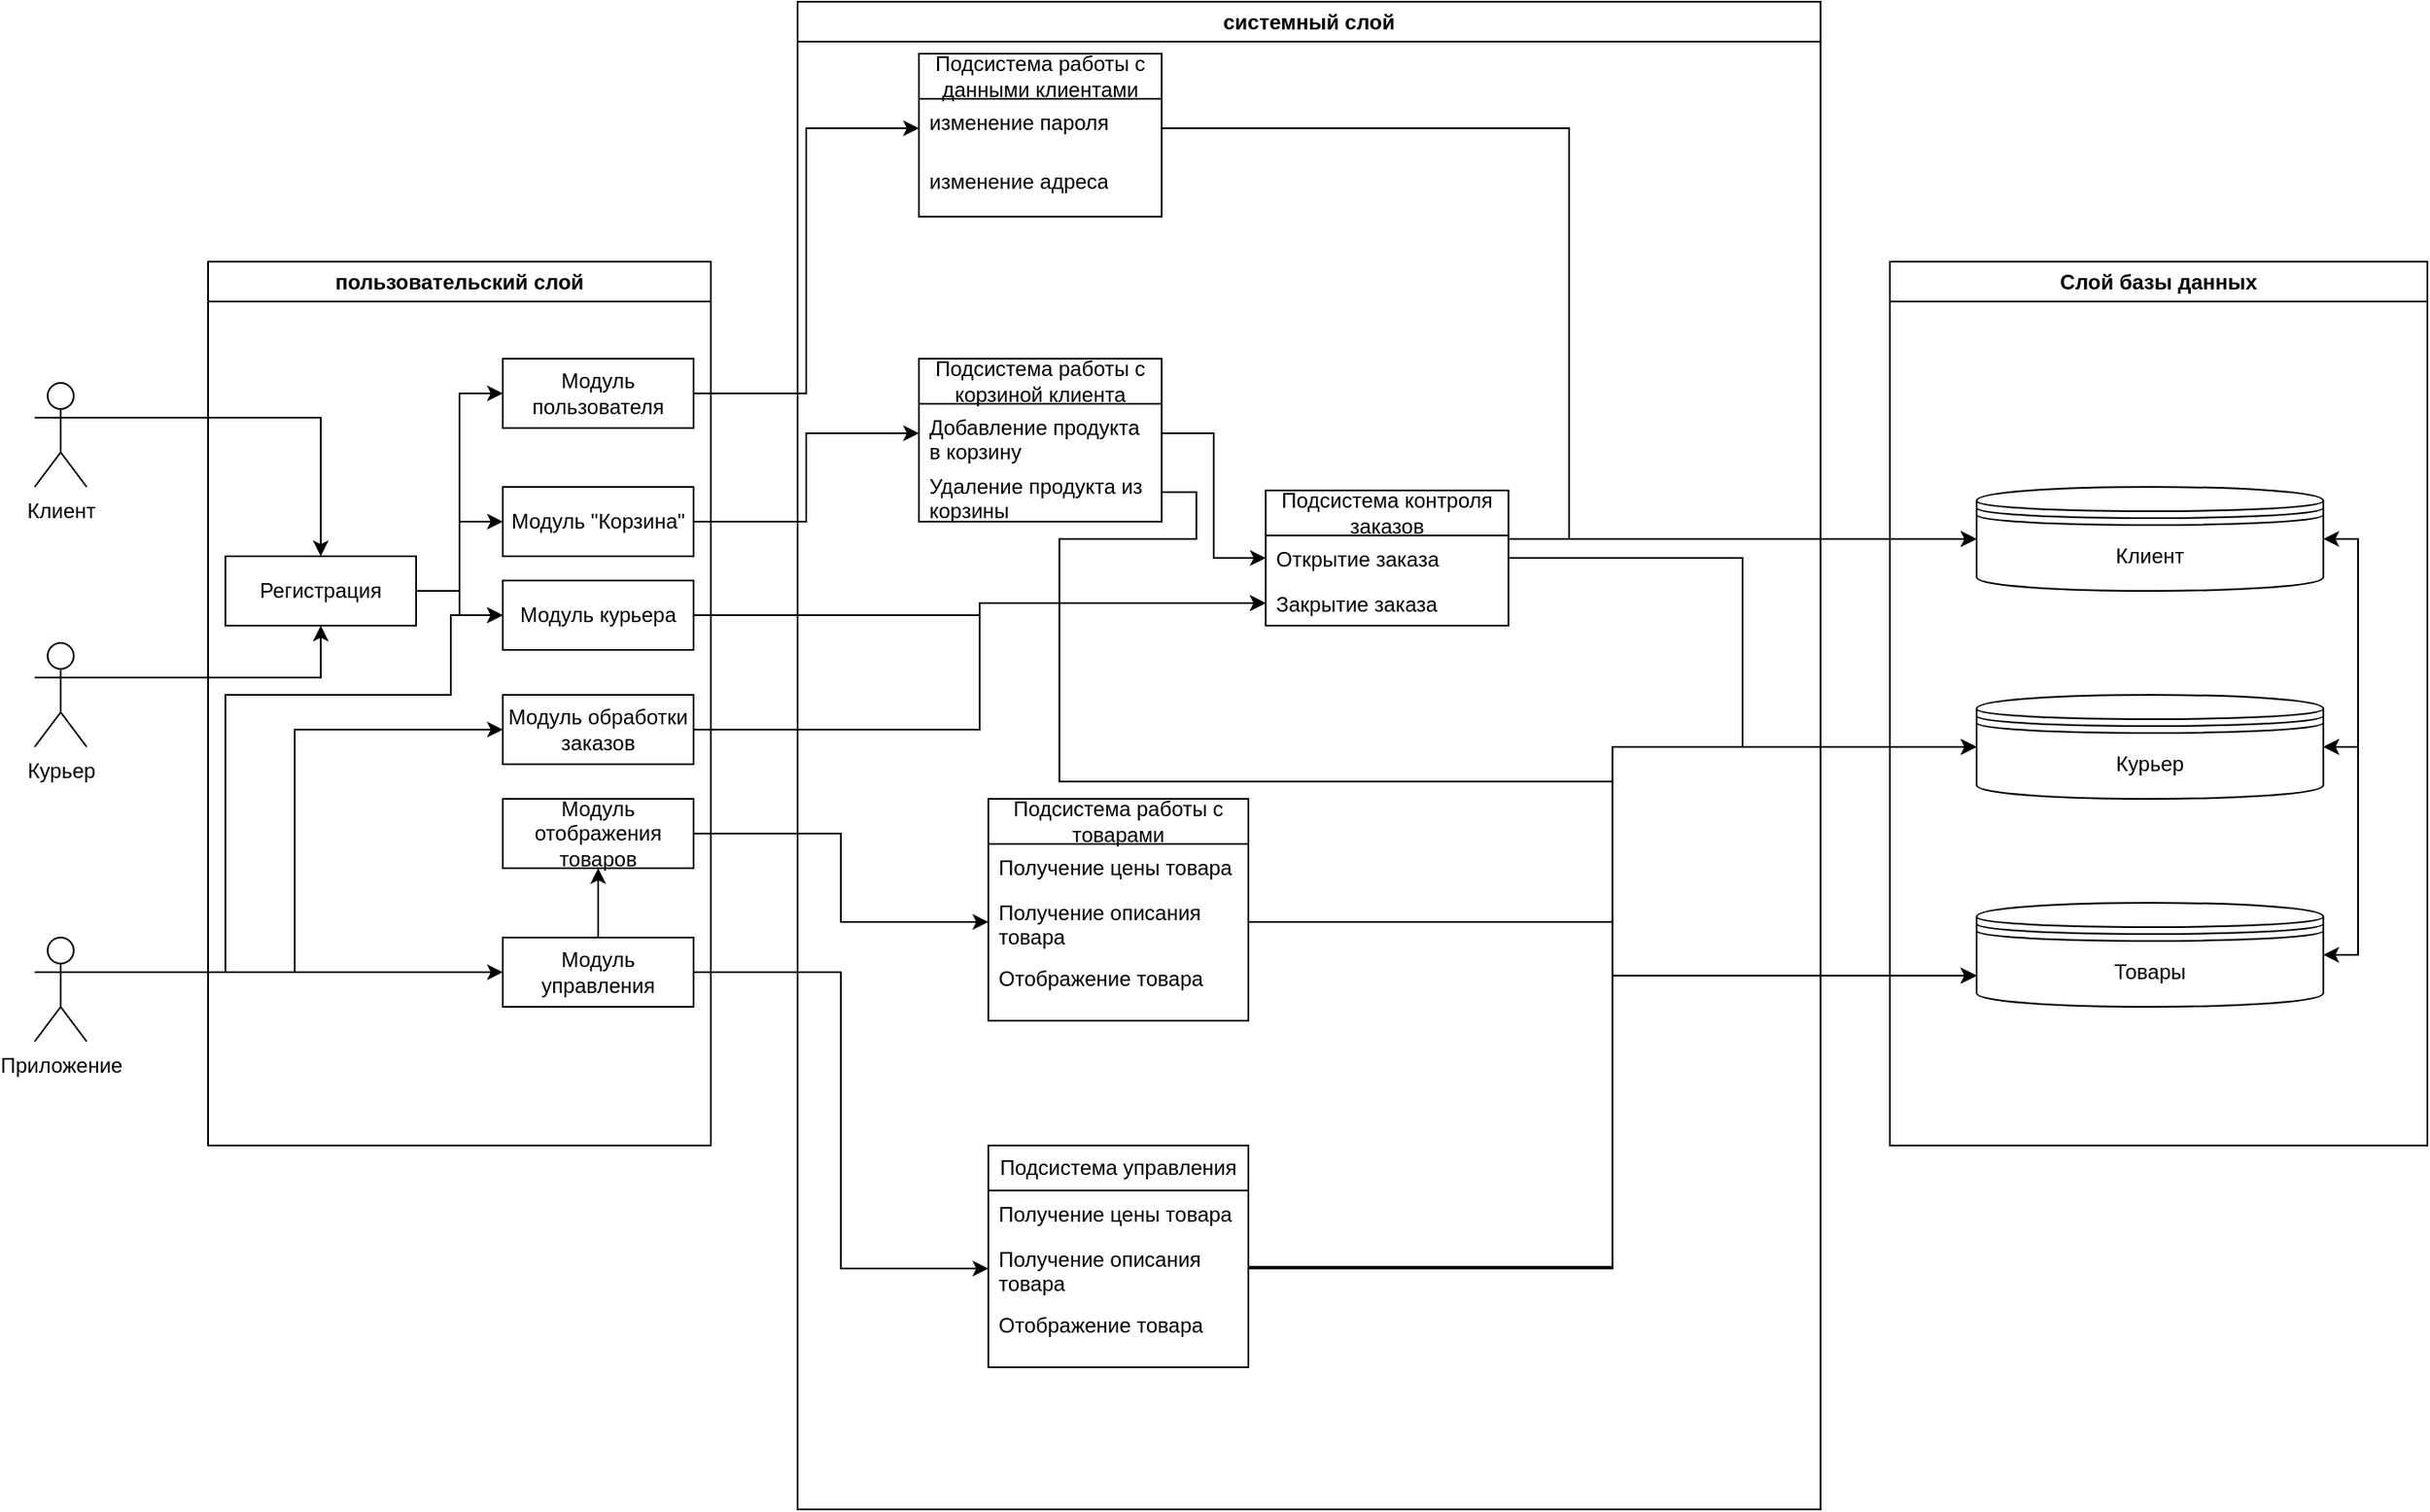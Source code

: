<mxfile version="22.0.8" type="github">
  <diagram name="Страница — 1" id="IaHMr_pDmn5Ov7Nt1VBB">
    <mxGraphModel dx="4014" dy="2827" grid="1" gridSize="10" guides="1" tooltips="1" connect="1" arrows="1" fold="1" page="1" pageScale="1" pageWidth="827" pageHeight="1169" math="0" shadow="0">
      <root>
        <mxCell id="0" />
        <mxCell id="1" parent="0" />
        <mxCell id="iQS3pKAu2kEziGoePXVp-1" style="edgeStyle=orthogonalEdgeStyle;rounded=0;orthogonalLoop=1;jettySize=auto;html=1;exitX=1;exitY=0.333;exitDx=0;exitDy=0;exitPerimeter=0;entryX=0.5;entryY=0;entryDx=0;entryDy=0;" parent="1" source="iQS3pKAu2kEziGoePXVp-2" target="iQS3pKAu2kEziGoePXVp-10" edge="1">
          <mxGeometry relative="1" as="geometry" />
        </mxCell>
        <mxCell id="iQS3pKAu2kEziGoePXVp-2" value="Клиент" style="shape=umlActor;verticalLabelPosition=bottom;verticalAlign=top;html=1;" parent="1" vertex="1">
          <mxGeometry x="10" y="80" width="30" height="60" as="geometry" />
        </mxCell>
        <mxCell id="iQS3pKAu2kEziGoePXVp-3" style="edgeStyle=orthogonalEdgeStyle;rounded=0;orthogonalLoop=1;jettySize=auto;html=1;exitX=1;exitY=0.333;exitDx=0;exitDy=0;exitPerimeter=0;" parent="1" source="iQS3pKAu2kEziGoePXVp-5" edge="1">
          <mxGeometry relative="1" as="geometry">
            <mxPoint x="280" y="420" as="targetPoint" />
          </mxGeometry>
        </mxCell>
        <mxCell id="iQS3pKAu2kEziGoePXVp-4" style="edgeStyle=orthogonalEdgeStyle;rounded=0;orthogonalLoop=1;jettySize=auto;html=1;exitX=1;exitY=0.333;exitDx=0;exitDy=0;exitPerimeter=0;entryX=0;entryY=0.5;entryDx=0;entryDy=0;" parent="1" source="iQS3pKAu2kEziGoePXVp-5" target="iQS3pKAu2kEziGoePXVp-21" edge="1">
          <mxGeometry relative="1" as="geometry">
            <Array as="points">
              <mxPoint x="120" y="420" />
              <mxPoint x="120" y="260" />
              <mxPoint x="250" y="260" />
              <mxPoint x="250" y="214" />
            </Array>
          </mxGeometry>
        </mxCell>
        <mxCell id="GMFBuMF5g0w-1twt46TG-22" style="edgeStyle=orthogonalEdgeStyle;rounded=0;orthogonalLoop=1;jettySize=auto;html=1;exitX=1;exitY=0.333;exitDx=0;exitDy=0;exitPerimeter=0;entryX=0;entryY=0.5;entryDx=0;entryDy=0;" edge="1" parent="1" source="iQS3pKAu2kEziGoePXVp-5" target="GMFBuMF5g0w-1twt46TG-20">
          <mxGeometry relative="1" as="geometry" />
        </mxCell>
        <mxCell id="iQS3pKAu2kEziGoePXVp-5" value="Приложение" style="shape=umlActor;verticalLabelPosition=bottom;verticalAlign=top;html=1;" parent="1" vertex="1">
          <mxGeometry x="10" y="400" width="30" height="60" as="geometry" />
        </mxCell>
        <mxCell id="iQS3pKAu2kEziGoePXVp-6" style="edgeStyle=orthogonalEdgeStyle;rounded=0;orthogonalLoop=1;jettySize=auto;html=1;exitX=1;exitY=0.333;exitDx=0;exitDy=0;exitPerimeter=0;entryX=0.5;entryY=1;entryDx=0;entryDy=0;" parent="1" source="iQS3pKAu2kEziGoePXVp-7" target="iQS3pKAu2kEziGoePXVp-10" edge="1">
          <mxGeometry relative="1" as="geometry">
            <Array as="points">
              <mxPoint x="40" y="250" />
              <mxPoint x="175" y="250" />
            </Array>
          </mxGeometry>
        </mxCell>
        <mxCell id="iQS3pKAu2kEziGoePXVp-7" value="Курьер" style="shape=umlActor;verticalLabelPosition=bottom;verticalAlign=top;html=1;" parent="1" vertex="1">
          <mxGeometry x="10" y="230" width="30" height="60" as="geometry" />
        </mxCell>
        <mxCell id="iQS3pKAu2kEziGoePXVp-8" style="edgeStyle=orthogonalEdgeStyle;rounded=0;orthogonalLoop=1;jettySize=auto;html=1;exitX=1;exitY=0.5;exitDx=0;exitDy=0;entryX=0;entryY=0.5;entryDx=0;entryDy=0;" parent="1" source="iQS3pKAu2kEziGoePXVp-10" target="iQS3pKAu2kEziGoePXVp-21" edge="1">
          <mxGeometry relative="1" as="geometry" />
        </mxCell>
        <mxCell id="iQS3pKAu2kEziGoePXVp-9" style="edgeStyle=orthogonalEdgeStyle;rounded=0;orthogonalLoop=1;jettySize=auto;html=1;exitX=1;exitY=0.5;exitDx=0;exitDy=0;entryX=0;entryY=0.5;entryDx=0;entryDy=0;" parent="1" source="iQS3pKAu2kEziGoePXVp-10" target="iQS3pKAu2kEziGoePXVp-19" edge="1">
          <mxGeometry relative="1" as="geometry" />
        </mxCell>
        <mxCell id="GMFBuMF5g0w-1twt46TG-2" style="edgeStyle=orthogonalEdgeStyle;rounded=0;orthogonalLoop=1;jettySize=auto;html=1;exitX=1;exitY=0.5;exitDx=0;exitDy=0;entryX=0;entryY=0.5;entryDx=0;entryDy=0;" edge="1" parent="1" source="iQS3pKAu2kEziGoePXVp-10" target="GMFBuMF5g0w-1twt46TG-1">
          <mxGeometry relative="1" as="geometry" />
        </mxCell>
        <mxCell id="iQS3pKAu2kEziGoePXVp-10" value="Регистрация" style="html=1;whiteSpace=wrap;" parent="1" vertex="1">
          <mxGeometry x="120" y="180" width="110" height="40" as="geometry" />
        </mxCell>
        <mxCell id="iQS3pKAu2kEziGoePXVp-12" style="edgeStyle=orthogonalEdgeStyle;rounded=0;orthogonalLoop=1;jettySize=auto;html=1;exitX=1;exitY=0.5;exitDx=0;exitDy=0;entryX=1;entryY=0.5;entryDx=0;entryDy=0;startArrow=classic;startFill=1;" parent="1" source="iQS3pKAu2kEziGoePXVp-13" target="iQS3pKAu2kEziGoePXVp-14" edge="1">
          <mxGeometry relative="1" as="geometry" />
        </mxCell>
        <mxCell id="iQS3pKAu2kEziGoePXVp-13" value="Клиент" style="shape=datastore;whiteSpace=wrap;html=1;" parent="1" vertex="1">
          <mxGeometry x="1130" y="140" width="200" height="60" as="geometry" />
        </mxCell>
        <mxCell id="iQS3pKAu2kEziGoePXVp-14" value="Курьер" style="shape=datastore;whiteSpace=wrap;html=1;" parent="1" vertex="1">
          <mxGeometry x="1130" y="260" width="200" height="60" as="geometry" />
        </mxCell>
        <mxCell id="iQS3pKAu2kEziGoePXVp-15" style="edgeStyle=orthogonalEdgeStyle;rounded=0;orthogonalLoop=1;jettySize=auto;html=1;exitX=1;exitY=0.5;exitDx=0;exitDy=0;entryX=1;entryY=0.5;entryDx=0;entryDy=0;startArrow=classic;startFill=1;" parent="1" source="iQS3pKAu2kEziGoePXVp-17" target="iQS3pKAu2kEziGoePXVp-14" edge="1">
          <mxGeometry relative="1" as="geometry" />
        </mxCell>
        <mxCell id="iQS3pKAu2kEziGoePXVp-16" style="edgeStyle=orthogonalEdgeStyle;rounded=0;orthogonalLoop=1;jettySize=auto;html=1;exitX=0;exitY=0.7;exitDx=0;exitDy=0;entryX=1;entryY=0.5;entryDx=0;entryDy=0;startArrow=classic;startFill=1;endArrow=none;endFill=0;" parent="1" source="iQS3pKAu2kEziGoePXVp-17" target="iQS3pKAu2kEziGoePXVp-30" edge="1">
          <mxGeometry relative="1" as="geometry">
            <mxPoint x="600" y="170" as="targetPoint" />
            <Array as="points">
              <mxPoint x="920" y="422" />
              <mxPoint x="920" y="310" />
              <mxPoint x="601" y="310" />
              <mxPoint x="601" y="170" />
              <mxPoint x="680" y="170" />
              <mxPoint x="680" y="143" />
            </Array>
          </mxGeometry>
        </mxCell>
        <mxCell id="iQS3pKAu2kEziGoePXVp-17" value="Товары" style="shape=datastore;whiteSpace=wrap;html=1;" parent="1" vertex="1">
          <mxGeometry x="1130" y="380" width="200" height="60" as="geometry" />
        </mxCell>
        <mxCell id="iQS3pKAu2kEziGoePXVp-18" style="edgeStyle=orthogonalEdgeStyle;rounded=0;orthogonalLoop=1;jettySize=auto;html=1;exitX=1;exitY=0.5;exitDx=0;exitDy=0;entryX=0;entryY=0.5;entryDx=0;entryDy=0;" parent="1" source="iQS3pKAu2kEziGoePXVp-19" target="GMFBuMF5g0w-1twt46TG-7" edge="1">
          <mxGeometry relative="1" as="geometry">
            <mxPoint x="470" y="86" as="targetPoint" />
          </mxGeometry>
        </mxCell>
        <mxCell id="iQS3pKAu2kEziGoePXVp-20" style="edgeStyle=orthogonalEdgeStyle;rounded=0;orthogonalLoop=1;jettySize=auto;html=1;exitX=1;exitY=0.5;exitDx=0;exitDy=0;entryX=0;entryY=0.5;entryDx=0;entryDy=0;" parent="1" source="iQS3pKAu2kEziGoePXVp-21" target="iQS3pKAu2kEziGoePXVp-33" edge="1">
          <mxGeometry relative="1" as="geometry" />
        </mxCell>
        <mxCell id="iQS3pKAu2kEziGoePXVp-22" style="edgeStyle=orthogonalEdgeStyle;rounded=0;orthogonalLoop=1;jettySize=auto;html=1;exitX=0.5;exitY=0;exitDx=0;exitDy=0;entryX=0.5;entryY=1;entryDx=0;entryDy=0;" parent="1" source="iQS3pKAu2kEziGoePXVp-23" target="iQS3pKAu2kEziGoePXVp-25" edge="1">
          <mxGeometry relative="1" as="geometry" />
        </mxCell>
        <mxCell id="GMFBuMF5g0w-1twt46TG-16" style="edgeStyle=orthogonalEdgeStyle;rounded=0;orthogonalLoop=1;jettySize=auto;html=1;exitX=1;exitY=0.5;exitDx=0;exitDy=0;" edge="1" parent="1" source="iQS3pKAu2kEziGoePXVp-23" target="GMFBuMF5g0w-1twt46TG-14">
          <mxGeometry relative="1" as="geometry" />
        </mxCell>
        <mxCell id="iQS3pKAu2kEziGoePXVp-23" value="Модуль управления" style="html=1;whiteSpace=wrap;" parent="1" vertex="1">
          <mxGeometry x="280" y="400" width="110" height="40" as="geometry" />
        </mxCell>
        <mxCell id="iQS3pKAu2kEziGoePXVp-24" value="пользовательский слой" style="swimlane;whiteSpace=wrap;html=1;" parent="1" vertex="1">
          <mxGeometry x="110" y="10" width="290" height="510" as="geometry" />
        </mxCell>
        <mxCell id="iQS3pKAu2kEziGoePXVp-25" value="Модуль отображения товаров" style="html=1;whiteSpace=wrap;" parent="iQS3pKAu2kEziGoePXVp-24" vertex="1">
          <mxGeometry x="170" y="310" width="110" height="40" as="geometry" />
        </mxCell>
        <mxCell id="iQS3pKAu2kEziGoePXVp-19" value="Модуль пользователя&lt;br&gt;" style="html=1;whiteSpace=wrap;" parent="iQS3pKAu2kEziGoePXVp-24" vertex="1">
          <mxGeometry x="170" y="56" width="110" height="40" as="geometry" />
        </mxCell>
        <mxCell id="GMFBuMF5g0w-1twt46TG-1" value="Модуль &quot;Корзина&quot;" style="html=1;whiteSpace=wrap;" vertex="1" parent="iQS3pKAu2kEziGoePXVp-24">
          <mxGeometry x="170" y="130" width="110" height="40" as="geometry" />
        </mxCell>
        <mxCell id="iQS3pKAu2kEziGoePXVp-21" value="Модуль курьера" style="html=1;whiteSpace=wrap;" parent="iQS3pKAu2kEziGoePXVp-24" vertex="1">
          <mxGeometry x="170" y="184" width="110" height="40" as="geometry" />
        </mxCell>
        <mxCell id="GMFBuMF5g0w-1twt46TG-20" value="Модуль обработки заказов" style="html=1;whiteSpace=wrap;" vertex="1" parent="iQS3pKAu2kEziGoePXVp-24">
          <mxGeometry x="170" y="250" width="110" height="40" as="geometry" />
        </mxCell>
        <mxCell id="iQS3pKAu2kEziGoePXVp-27" value="Слой базы данных" style="swimlane;whiteSpace=wrap;html=1;" parent="1" vertex="1">
          <mxGeometry x="1080" y="10" width="310" height="510" as="geometry" />
        </mxCell>
        <mxCell id="iQS3pKAu2kEziGoePXVp-28" value="Подсистема работы с корзиной клиента" style="swimlane;fontStyle=0;childLayout=stackLayout;horizontal=1;startSize=26;fillColor=none;horizontalStack=0;resizeParent=1;resizeParentMax=0;resizeLast=0;collapsible=1;marginBottom=0;whiteSpace=wrap;html=1;" parent="1" vertex="1">
          <mxGeometry x="520" y="66" width="140" height="94" as="geometry" />
        </mxCell>
        <mxCell id="iQS3pKAu2kEziGoePXVp-29" value="Добавление продукта в корзину" style="text;strokeColor=none;fillColor=none;align=left;verticalAlign=top;spacingLeft=4;spacingRight=4;overflow=hidden;rotatable=0;points=[[0,0.5],[1,0.5]];portConstraint=eastwest;whiteSpace=wrap;html=1;" parent="iQS3pKAu2kEziGoePXVp-28" vertex="1">
          <mxGeometry y="26" width="140" height="34" as="geometry" />
        </mxCell>
        <mxCell id="iQS3pKAu2kEziGoePXVp-30" value="Удаление продукта из корзины" style="text;strokeColor=none;fillColor=none;align=left;verticalAlign=top;spacingLeft=4;spacingRight=4;overflow=hidden;rotatable=0;points=[[0,0.5],[1,0.5]];portConstraint=eastwest;whiteSpace=wrap;html=1;" parent="iQS3pKAu2kEziGoePXVp-28" vertex="1">
          <mxGeometry y="60" width="140" height="34" as="geometry" />
        </mxCell>
        <mxCell id="iQS3pKAu2kEziGoePXVp-31" value="Подсистема контроля заказов" style="swimlane;fontStyle=0;childLayout=stackLayout;horizontal=1;startSize=26;fillColor=none;horizontalStack=0;resizeParent=1;resizeParentMax=0;resizeLast=0;collapsible=1;marginBottom=0;whiteSpace=wrap;html=1;" parent="1" vertex="1">
          <mxGeometry x="720" y="142" width="140" height="78" as="geometry" />
        </mxCell>
        <mxCell id="iQS3pKAu2kEziGoePXVp-32" value="Открытие заказа" style="text;strokeColor=none;fillColor=none;align=left;verticalAlign=top;spacingLeft=4;spacingRight=4;overflow=hidden;rotatable=0;points=[[0,0.5],[1,0.5]];portConstraint=eastwest;whiteSpace=wrap;html=1;" parent="iQS3pKAu2kEziGoePXVp-31" vertex="1">
          <mxGeometry y="26" width="140" height="26" as="geometry" />
        </mxCell>
        <mxCell id="iQS3pKAu2kEziGoePXVp-33" value="Закрытие заказа" style="text;strokeColor=none;fillColor=none;align=left;verticalAlign=top;spacingLeft=4;spacingRight=4;overflow=hidden;rotatable=0;points=[[0,0.5],[1,0.5]];portConstraint=eastwest;whiteSpace=wrap;html=1;" parent="iQS3pKAu2kEziGoePXVp-31" vertex="1">
          <mxGeometry y="52" width="140" height="26" as="geometry" />
        </mxCell>
        <mxCell id="iQS3pKAu2kEziGoePXVp-34" value="Подсистема работы с товарами" style="swimlane;fontStyle=0;childLayout=stackLayout;horizontal=1;startSize=26;fillColor=none;horizontalStack=0;resizeParent=1;resizeParentMax=0;resizeLast=0;collapsible=1;marginBottom=0;whiteSpace=wrap;html=1;" parent="1" vertex="1">
          <mxGeometry x="560" y="320" width="150" height="128" as="geometry" />
        </mxCell>
        <mxCell id="iQS3pKAu2kEziGoePXVp-35" value="Получение цены товара" style="text;strokeColor=none;fillColor=none;align=left;verticalAlign=top;spacingLeft=4;spacingRight=4;overflow=hidden;rotatable=0;points=[[0,0.5],[1,0.5]];portConstraint=eastwest;whiteSpace=wrap;html=1;" parent="iQS3pKAu2kEziGoePXVp-34" vertex="1">
          <mxGeometry y="26" width="150" height="26" as="geometry" />
        </mxCell>
        <mxCell id="iQS3pKAu2kEziGoePXVp-36" value="Получение описания товара&lt;br&gt;" style="text;strokeColor=none;fillColor=none;align=left;verticalAlign=top;spacingLeft=4;spacingRight=4;overflow=hidden;rotatable=0;points=[[0,0.5],[1,0.5]];portConstraint=eastwest;whiteSpace=wrap;html=1;" parent="iQS3pKAu2kEziGoePXVp-34" vertex="1">
          <mxGeometry y="52" width="150" height="38" as="geometry" />
        </mxCell>
        <mxCell id="iQS3pKAu2kEziGoePXVp-37" value="Отображение товара" style="text;strokeColor=none;fillColor=none;align=left;verticalAlign=top;spacingLeft=4;spacingRight=4;overflow=hidden;rotatable=0;points=[[0,0.5],[1,0.5]];portConstraint=eastwest;whiteSpace=wrap;html=1;" parent="iQS3pKAu2kEziGoePXVp-34" vertex="1">
          <mxGeometry y="90" width="150" height="38" as="geometry" />
        </mxCell>
        <mxCell id="iQS3pKAu2kEziGoePXVp-38" style="edgeStyle=orthogonalEdgeStyle;rounded=0;orthogonalLoop=1;jettySize=auto;html=1;exitX=1;exitY=0.5;exitDx=0;exitDy=0;entryX=0;entryY=0.5;entryDx=0;entryDy=0;" parent="1" source="iQS3pKAu2kEziGoePXVp-25" target="iQS3pKAu2kEziGoePXVp-36" edge="1">
          <mxGeometry relative="1" as="geometry" />
        </mxCell>
        <mxCell id="iQS3pKAu2kEziGoePXVp-39" style="edgeStyle=orthogonalEdgeStyle;rounded=0;orthogonalLoop=1;jettySize=auto;html=1;exitX=1;exitY=0.5;exitDx=0;exitDy=0;entryX=0;entryY=0.5;entryDx=0;entryDy=0;" parent="1" source="iQS3pKAu2kEziGoePXVp-29" target="iQS3pKAu2kEziGoePXVp-32" edge="1">
          <mxGeometry relative="1" as="geometry" />
        </mxCell>
        <mxCell id="iQS3pKAu2kEziGoePXVp-40" style="edgeStyle=orthogonalEdgeStyle;rounded=0;orthogonalLoop=1;jettySize=auto;html=1;exitX=1;exitY=0.5;exitDx=0;exitDy=0;entryX=0;entryY=0.7;entryDx=0;entryDy=0;" parent="1" source="iQS3pKAu2kEziGoePXVp-36" target="iQS3pKAu2kEziGoePXVp-17" edge="1">
          <mxGeometry relative="1" as="geometry" />
        </mxCell>
        <mxCell id="iQS3pKAu2kEziGoePXVp-41" style="edgeStyle=orthogonalEdgeStyle;rounded=0;orthogonalLoop=1;jettySize=auto;html=1;exitX=1;exitY=0.5;exitDx=0;exitDy=0;entryX=0;entryY=0.5;entryDx=0;entryDy=0;" parent="1" source="iQS3pKAu2kEziGoePXVp-32" target="iQS3pKAu2kEziGoePXVp-14" edge="1">
          <mxGeometry relative="1" as="geometry" />
        </mxCell>
        <mxCell id="iQS3pKAu2kEziGoePXVp-42" style="edgeStyle=orthogonalEdgeStyle;rounded=0;orthogonalLoop=1;jettySize=auto;html=1;exitX=1;exitY=0.5;exitDx=0;exitDy=0;entryX=0;entryY=0.5;entryDx=0;entryDy=0;" parent="1" source="iQS3pKAu2kEziGoePXVp-32" target="iQS3pKAu2kEziGoePXVp-13" edge="1">
          <mxGeometry relative="1" as="geometry">
            <Array as="points">
              <mxPoint x="860" y="170" />
            </Array>
          </mxGeometry>
        </mxCell>
        <mxCell id="iQS3pKAu2kEziGoePXVp-43" value="системный слой" style="swimlane;whiteSpace=wrap;html=1;startSize=23;" parent="1" vertex="1">
          <mxGeometry x="450" y="-140" width="590" height="870" as="geometry" />
        </mxCell>
        <mxCell id="GMFBuMF5g0w-1twt46TG-6" value="Подсистема работы с данными клиентами" style="swimlane;fontStyle=0;childLayout=stackLayout;horizontal=1;startSize=26;fillColor=none;horizontalStack=0;resizeParent=1;resizeParentMax=0;resizeLast=0;collapsible=1;marginBottom=0;whiteSpace=wrap;html=1;" vertex="1" parent="iQS3pKAu2kEziGoePXVp-43">
          <mxGeometry x="70" y="30" width="140" height="94" as="geometry" />
        </mxCell>
        <mxCell id="GMFBuMF5g0w-1twt46TG-7" value="изменение пароля" style="text;strokeColor=none;fillColor=none;align=left;verticalAlign=top;spacingLeft=4;spacingRight=4;overflow=hidden;rotatable=0;points=[[0,0.5],[1,0.5]];portConstraint=eastwest;whiteSpace=wrap;html=1;" vertex="1" parent="GMFBuMF5g0w-1twt46TG-6">
          <mxGeometry y="26" width="140" height="34" as="geometry" />
        </mxCell>
        <mxCell id="GMFBuMF5g0w-1twt46TG-8" value="изменение адреса" style="text;strokeColor=none;fillColor=none;align=left;verticalAlign=top;spacingLeft=4;spacingRight=4;overflow=hidden;rotatable=0;points=[[0,0.5],[1,0.5]];portConstraint=eastwest;whiteSpace=wrap;html=1;" vertex="1" parent="GMFBuMF5g0w-1twt46TG-6">
          <mxGeometry y="60" width="140" height="34" as="geometry" />
        </mxCell>
        <mxCell id="GMFBuMF5g0w-1twt46TG-12" value="Подсистема управления" style="swimlane;fontStyle=0;childLayout=stackLayout;horizontal=1;startSize=26;fillColor=none;horizontalStack=0;resizeParent=1;resizeParentMax=0;resizeLast=0;collapsible=1;marginBottom=0;whiteSpace=wrap;html=1;" vertex="1" parent="iQS3pKAu2kEziGoePXVp-43">
          <mxGeometry x="110" y="660" width="150" height="128" as="geometry" />
        </mxCell>
        <mxCell id="GMFBuMF5g0w-1twt46TG-13" value="Получение цены товара" style="text;strokeColor=none;fillColor=none;align=left;verticalAlign=top;spacingLeft=4;spacingRight=4;overflow=hidden;rotatable=0;points=[[0,0.5],[1,0.5]];portConstraint=eastwest;whiteSpace=wrap;html=1;" vertex="1" parent="GMFBuMF5g0w-1twt46TG-12">
          <mxGeometry y="26" width="150" height="26" as="geometry" />
        </mxCell>
        <mxCell id="GMFBuMF5g0w-1twt46TG-14" value="Получение описания товара&lt;br&gt;" style="text;strokeColor=none;fillColor=none;align=left;verticalAlign=top;spacingLeft=4;spacingRight=4;overflow=hidden;rotatable=0;points=[[0,0.5],[1,0.5]];portConstraint=eastwest;whiteSpace=wrap;html=1;" vertex="1" parent="GMFBuMF5g0w-1twt46TG-12">
          <mxGeometry y="52" width="150" height="38" as="geometry" />
        </mxCell>
        <mxCell id="GMFBuMF5g0w-1twt46TG-15" value="Отображение товара" style="text;strokeColor=none;fillColor=none;align=left;verticalAlign=top;spacingLeft=4;spacingRight=4;overflow=hidden;rotatable=0;points=[[0,0.5],[1,0.5]];portConstraint=eastwest;whiteSpace=wrap;html=1;" vertex="1" parent="GMFBuMF5g0w-1twt46TG-12">
          <mxGeometry y="90" width="150" height="38" as="geometry" />
        </mxCell>
        <mxCell id="GMFBuMF5g0w-1twt46TG-3" style="edgeStyle=orthogonalEdgeStyle;rounded=0;orthogonalLoop=1;jettySize=auto;html=1;exitX=1;exitY=0.5;exitDx=0;exitDy=0;entryX=0;entryY=0.5;entryDx=0;entryDy=0;" edge="1" parent="1" source="GMFBuMF5g0w-1twt46TG-1" target="iQS3pKAu2kEziGoePXVp-29">
          <mxGeometry relative="1" as="geometry" />
        </mxCell>
        <mxCell id="GMFBuMF5g0w-1twt46TG-10" style="edgeStyle=orthogonalEdgeStyle;rounded=0;orthogonalLoop=1;jettySize=auto;html=1;exitX=1;exitY=0.5;exitDx=0;exitDy=0;entryX=0;entryY=0.5;entryDx=0;entryDy=0;" edge="1" parent="1" source="GMFBuMF5g0w-1twt46TG-7" target="iQS3pKAu2kEziGoePXVp-13">
          <mxGeometry relative="1" as="geometry" />
        </mxCell>
        <mxCell id="GMFBuMF5g0w-1twt46TG-18" style="edgeStyle=orthogonalEdgeStyle;rounded=0;orthogonalLoop=1;jettySize=auto;html=1;exitX=1;exitY=0.5;exitDx=0;exitDy=0;entryX=0;entryY=0.7;entryDx=0;entryDy=0;" edge="1" parent="1" source="GMFBuMF5g0w-1twt46TG-14" target="iQS3pKAu2kEziGoePXVp-17">
          <mxGeometry relative="1" as="geometry" />
        </mxCell>
        <mxCell id="GMFBuMF5g0w-1twt46TG-19" style="edgeStyle=orthogonalEdgeStyle;rounded=0;orthogonalLoop=1;jettySize=auto;html=1;exitX=1;exitY=0.5;exitDx=0;exitDy=0;entryX=0;entryY=0.5;entryDx=0;entryDy=0;" edge="1" parent="1" source="GMFBuMF5g0w-1twt46TG-13" target="iQS3pKAu2kEziGoePXVp-14">
          <mxGeometry relative="1" as="geometry">
            <Array as="points">
              <mxPoint x="710" y="590" />
              <mxPoint x="920" y="590" />
              <mxPoint x="920" y="290" />
            </Array>
          </mxGeometry>
        </mxCell>
        <mxCell id="GMFBuMF5g0w-1twt46TG-23" style="edgeStyle=orthogonalEdgeStyle;rounded=0;orthogonalLoop=1;jettySize=auto;html=1;exitX=1;exitY=0.5;exitDx=0;exitDy=0;entryX=0;entryY=0.5;entryDx=0;entryDy=0;" edge="1" parent="1" source="GMFBuMF5g0w-1twt46TG-20" target="iQS3pKAu2kEziGoePXVp-33">
          <mxGeometry relative="1" as="geometry" />
        </mxCell>
      </root>
    </mxGraphModel>
  </diagram>
</mxfile>
